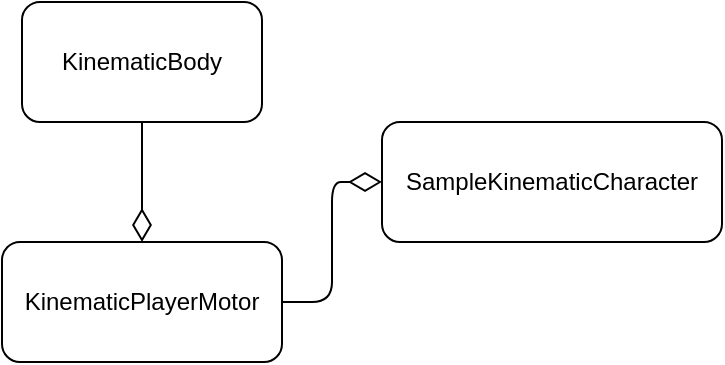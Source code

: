 <mxfile version="15.3.0" type="device"><diagram id="C5RBs43oDa-KdzZeNtuy" name="Page-1"><mxGraphModel dx="716" dy="406" grid="1" gridSize="10" guides="1" tooltips="1" connect="1" arrows="1" fold="1" page="1" pageScale="1" pageWidth="827" pageHeight="1169" math="0" shadow="0"><root><mxCell id="WIyWlLk6GJQsqaUBKTNV-0"/><mxCell id="WIyWlLk6GJQsqaUBKTNV-1" parent="WIyWlLk6GJQsqaUBKTNV-0"/><mxCell id="Vzj2mMPMC98a6GFaJ0R9-0" value="KinematicBody" style="rounded=1;whiteSpace=wrap;html=1;" vertex="1" parent="WIyWlLk6GJQsqaUBKTNV-1"><mxGeometry x="40" y="40" width="120" height="60" as="geometry"/></mxCell><mxCell id="Vzj2mMPMC98a6GFaJ0R9-1" value="KinematicPlayerMotor" style="rounded=1;whiteSpace=wrap;html=1;" vertex="1" parent="WIyWlLk6GJQsqaUBKTNV-1"><mxGeometry x="30" y="160" width="140" height="60" as="geometry"/></mxCell><mxCell id="Vzj2mMPMC98a6GFaJ0R9-2" value="SampleKinematicCharacter" style="rounded=1;whiteSpace=wrap;html=1;" vertex="1" parent="WIyWlLk6GJQsqaUBKTNV-1"><mxGeometry x="220" y="100" width="170" height="60" as="geometry"/></mxCell><mxCell id="Vzj2mMPMC98a6GFaJ0R9-8" value="" style="endArrow=none;html=1;endSize=12;startArrow=diamondThin;startSize=14;startFill=0;edgeStyle=orthogonalEdgeStyle;align=left;verticalAlign=bottom;exitX=0.5;exitY=0;exitDx=0;exitDy=0;entryX=0.5;entryY=1;entryDx=0;entryDy=0;endFill=0;" edge="1" parent="WIyWlLk6GJQsqaUBKTNV-1" source="Vzj2mMPMC98a6GFaJ0R9-1" target="Vzj2mMPMC98a6GFaJ0R9-0"><mxGeometry x="-0.8" y="-10" relative="1" as="geometry"><mxPoint x="110" y="150" as="sourcePoint"/><mxPoint x="270" y="150" as="targetPoint"/><mxPoint as="offset"/></mxGeometry></mxCell><mxCell id="Vzj2mMPMC98a6GFaJ0R9-9" value="" style="endArrow=none;html=1;endSize=12;startArrow=diamondThin;startSize=14;startFill=0;edgeStyle=orthogonalEdgeStyle;align=left;verticalAlign=bottom;exitX=0;exitY=0.5;exitDx=0;exitDy=0;entryX=1;entryY=0.5;entryDx=0;entryDy=0;endFill=0;" edge="1" parent="WIyWlLk6GJQsqaUBKTNV-1" source="Vzj2mMPMC98a6GFaJ0R9-2" target="Vzj2mMPMC98a6GFaJ0R9-1"><mxGeometry y="10" relative="1" as="geometry"><mxPoint x="70" y="300" as="sourcePoint"/><mxPoint x="230" y="300" as="targetPoint"/><mxPoint as="offset"/></mxGeometry></mxCell></root></mxGraphModel></diagram></mxfile>
